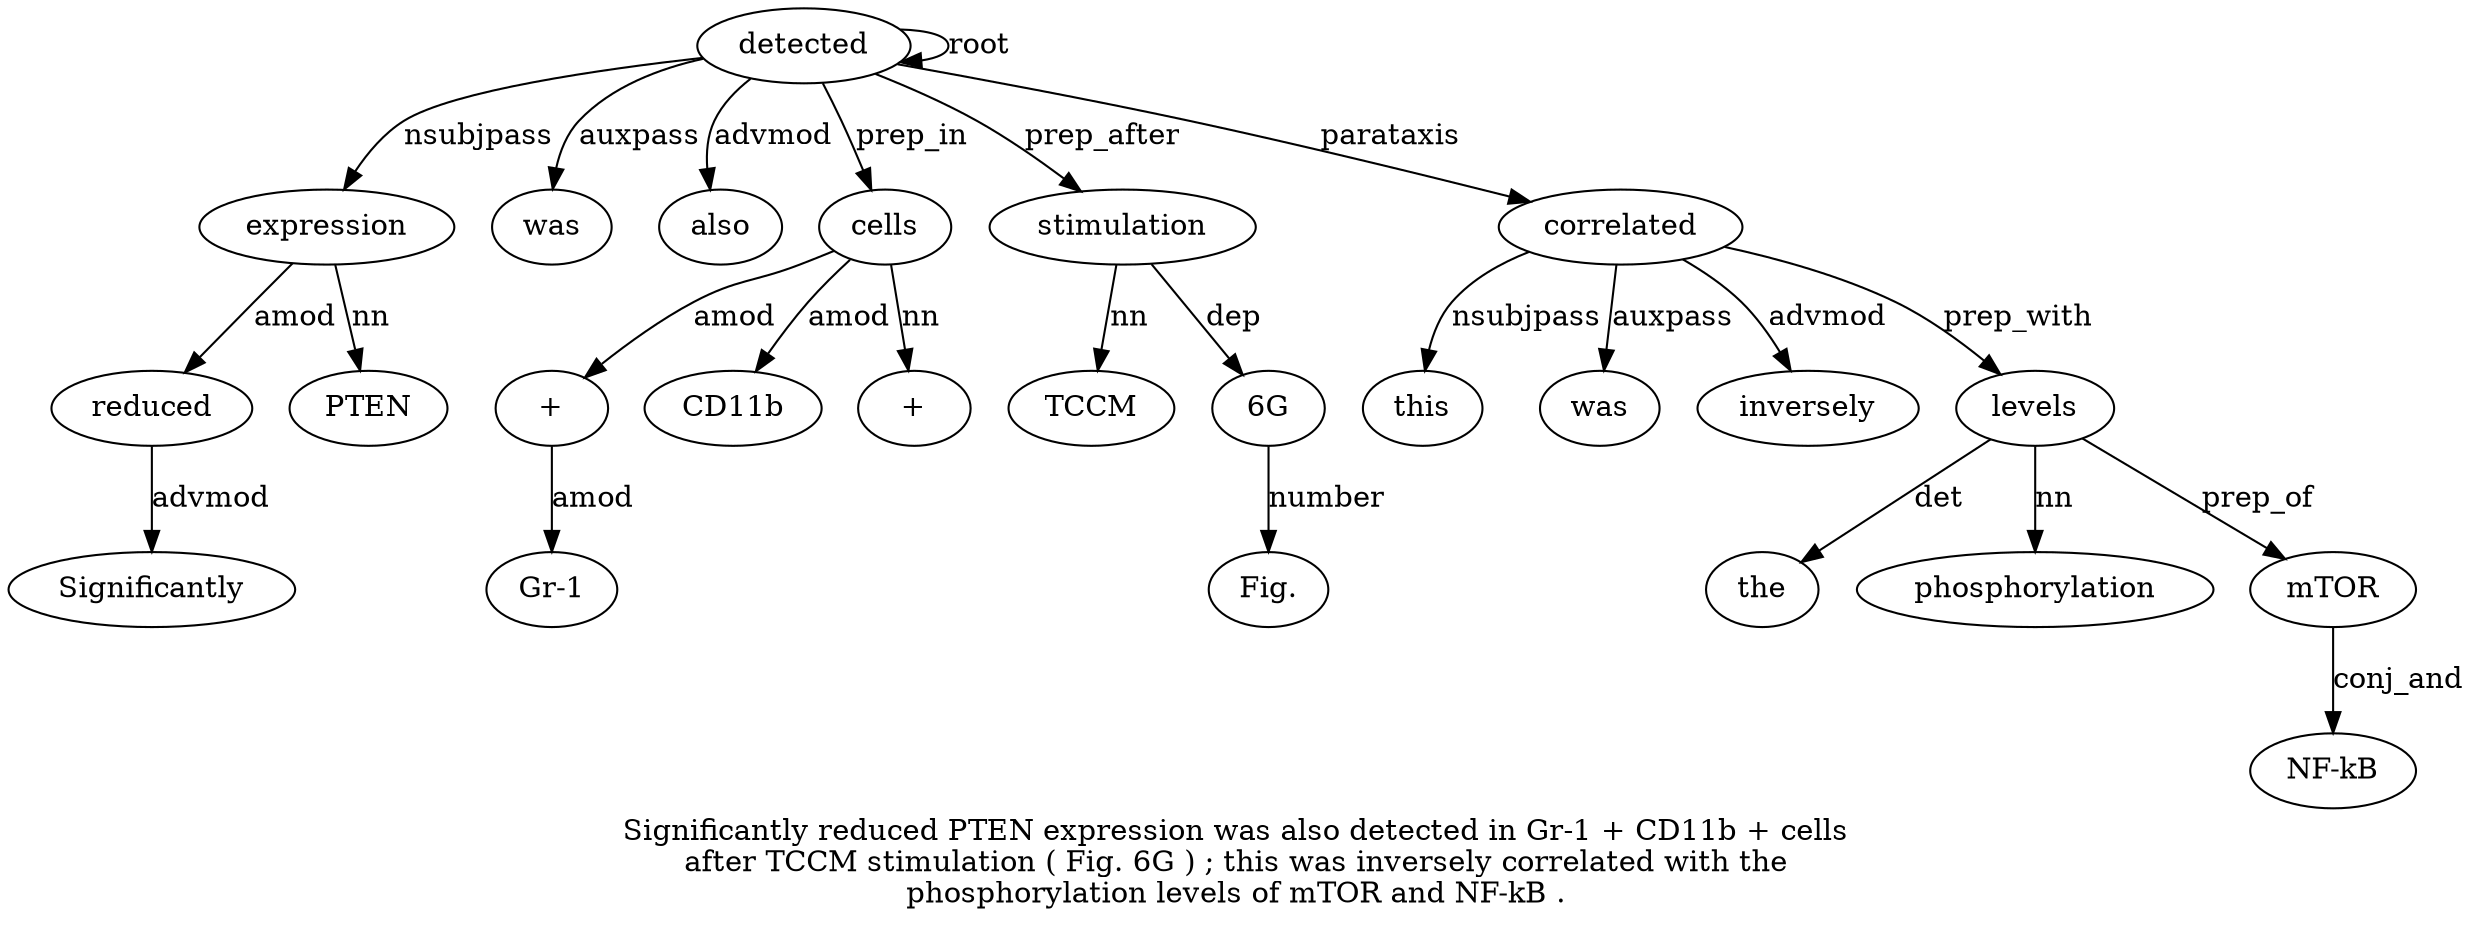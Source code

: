 digraph "Significantly reduced PTEN expression was also detected in Gr-1 + CD11b + cells after TCCM stimulation ( Fig. 6G ) ; this was inversely correlated with the phosphorylation levels of mTOR and NF-kB ." {
label="Significantly reduced PTEN expression was also detected in Gr-1 + CD11b + cells
after TCCM stimulation ( Fig. 6G ) ; this was inversely correlated with the
phosphorylation levels of mTOR and NF-kB .";
reduced2 [style=filled, fillcolor=white, label=reduced];
Significantly1 [style=filled, fillcolor=white, label=Significantly];
reduced2 -> Significantly1  [label=advmod];
expression4 [style=filled, fillcolor=white, label=expression];
expression4 -> reduced2  [label=amod];
PTEN3 [style=filled, fillcolor=white, label=PTEN];
expression4 -> PTEN3  [label=nn];
detected7 [style=filled, fillcolor=white, label=detected];
detected7 -> expression4  [label=nsubjpass];
was5 [style=filled, fillcolor=white, label=was];
detected7 -> was5  [label=auxpass];
also6 [style=filled, fillcolor=white, label=also];
detected7 -> also6  [label=advmod];
detected7 -> detected7  [label=root];
"+10" [style=filled, fillcolor=white, label="+"];
"Gr-19" [style=filled, fillcolor=white, label="Gr-1"];
"+10" -> "Gr-19"  [label=amod];
cells13 [style=filled, fillcolor=white, label=cells];
cells13 -> "+10"  [label=amod];
CD11b [style=filled, fillcolor=white, label=CD11b];
cells13 -> CD11b  [label=amod];
"+12" [style=filled, fillcolor=white, label="+"];
cells13 -> "+12"  [label=nn];
detected7 -> cells13  [label=prep_in];
stimulation16 [style=filled, fillcolor=white, label=stimulation];
TCCM15 [style=filled, fillcolor=white, label=TCCM];
stimulation16 -> TCCM15  [label=nn];
detected7 -> stimulation16  [label=prep_after];
"6G19" [style=filled, fillcolor=white, label="6G"];
"Fig.18" [style=filled, fillcolor=white, label="Fig."];
"6G19" -> "Fig.18"  [label=number];
stimulation16 -> "6G19"  [label=dep];
correlated25 [style=filled, fillcolor=white, label=correlated];
this22 [style=filled, fillcolor=white, label=this];
correlated25 -> this22  [label=nsubjpass];
was23 [style=filled, fillcolor=white, label=was];
correlated25 -> was23  [label=auxpass];
inversely24 [style=filled, fillcolor=white, label=inversely];
correlated25 -> inversely24  [label=advmod];
detected7 -> correlated25  [label=parataxis];
levels29 [style=filled, fillcolor=white, label=levels];
the27 [style=filled, fillcolor=white, label=the];
levels29 -> the27  [label=det];
phosphorylation28 [style=filled, fillcolor=white, label=phosphorylation];
levels29 -> phosphorylation28  [label=nn];
correlated25 -> levels29  [label=prep_with];
mTOR31 [style=filled, fillcolor=white, label=mTOR];
levels29 -> mTOR31  [label=prep_of];
"NF-kB33" [style=filled, fillcolor=white, label="NF-kB"];
mTOR31 -> "NF-kB33"  [label=conj_and];
}

